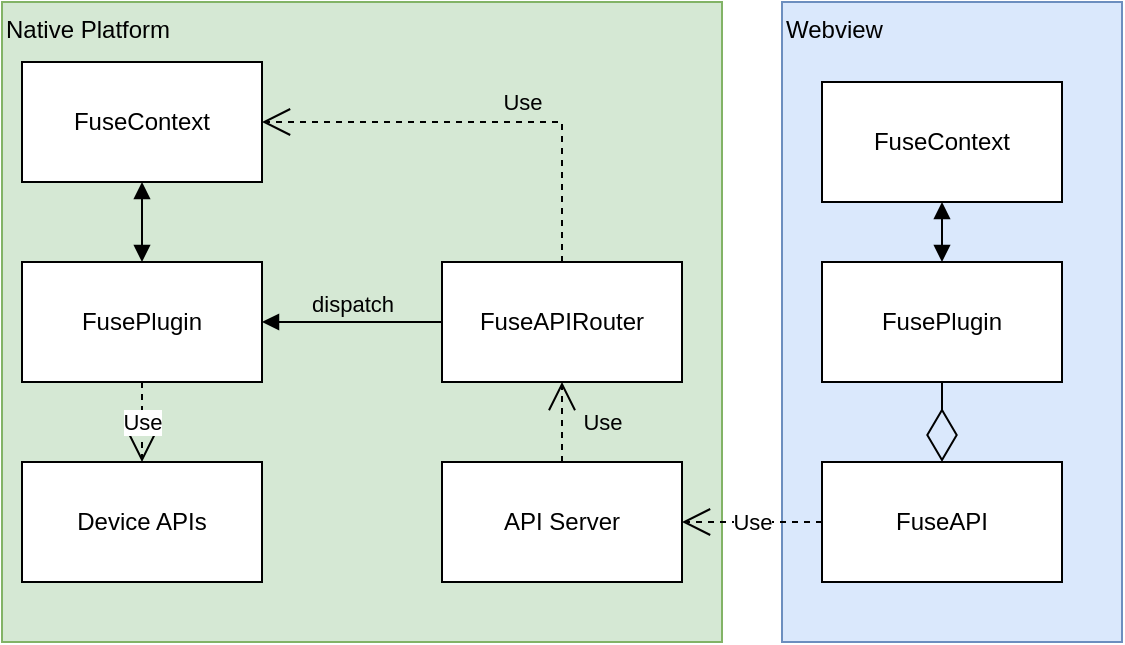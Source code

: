 <mxfile version="22.0.3" type="device">
  <diagram name="Page-1" id="18w3s1JcJk1HpVIib0J4">
    <mxGraphModel dx="1114" dy="999" grid="1" gridSize="10" guides="1" tooltips="1" connect="1" arrows="1" fold="1" page="1" pageScale="1" pageWidth="850" pageHeight="1100" math="0" shadow="0">
      <root>
        <mxCell id="0" />
        <mxCell id="1" parent="0" />
        <mxCell id="L-FO9ZeYMuGEKLxifyUo-43" value="Native Platform" style="rounded=0;whiteSpace=wrap;html=1;fillColor=#d5e8d4;strokeColor=#82b366;align=left;verticalAlign=top;" vertex="1" parent="1">
          <mxGeometry x="50" y="80" width="360" height="320" as="geometry" />
        </mxCell>
        <mxCell id="L-FO9ZeYMuGEKLxifyUo-44" value="Device APIs" style="rounded=0;whiteSpace=wrap;html=1;" vertex="1" parent="1">
          <mxGeometry x="60" y="310" width="120" height="60" as="geometry" />
        </mxCell>
        <mxCell id="L-FO9ZeYMuGEKLxifyUo-45" value="API Server" style="rounded=0;whiteSpace=wrap;html=1;" vertex="1" parent="1">
          <mxGeometry x="270" y="310" width="120" height="60" as="geometry" />
        </mxCell>
        <mxCell id="L-FO9ZeYMuGEKLxifyUo-46" value="FuseAPIRouter" style="rounded=0;whiteSpace=wrap;html=1;" vertex="1" parent="1">
          <mxGeometry x="270" y="210" width="120" height="60" as="geometry" />
        </mxCell>
        <mxCell id="L-FO9ZeYMuGEKLxifyUo-47" value="FuseContext" style="rounded=0;whiteSpace=wrap;html=1;" vertex="1" parent="1">
          <mxGeometry x="60" y="110" width="120" height="60" as="geometry" />
        </mxCell>
        <mxCell id="L-FO9ZeYMuGEKLxifyUo-48" value="FusePlugin" style="rounded=0;whiteSpace=wrap;html=1;" vertex="1" parent="1">
          <mxGeometry x="60" y="210" width="120" height="60" as="geometry" />
        </mxCell>
        <mxCell id="L-FO9ZeYMuGEKLxifyUo-50" value="" style="endArrow=block;startArrow=block;endFill=1;startFill=1;html=1;rounded=0;exitX=0.5;exitY=1;exitDx=0;exitDy=0;entryX=0.5;entryY=0;entryDx=0;entryDy=0;" edge="1" parent="1" source="L-FO9ZeYMuGEKLxifyUo-47" target="L-FO9ZeYMuGEKLxifyUo-48">
          <mxGeometry width="160" relative="1" as="geometry">
            <mxPoint x="140" y="420" as="sourcePoint" />
            <mxPoint x="300" y="420" as="targetPoint" />
          </mxGeometry>
        </mxCell>
        <mxCell id="L-FO9ZeYMuGEKLxifyUo-51" value="Use" style="endArrow=open;endSize=12;dashed=1;html=1;rounded=0;exitX=0.5;exitY=1;exitDx=0;exitDy=0;entryX=0.5;entryY=0;entryDx=0;entryDy=0;" edge="1" parent="1" source="L-FO9ZeYMuGEKLxifyUo-48" target="L-FO9ZeYMuGEKLxifyUo-44">
          <mxGeometry width="160" relative="1" as="geometry">
            <mxPoint x="130" y="670" as="sourcePoint" />
            <mxPoint x="290" y="670" as="targetPoint" />
          </mxGeometry>
        </mxCell>
        <mxCell id="L-FO9ZeYMuGEKLxifyUo-52" value="Use" style="endArrow=open;endSize=12;dashed=1;html=1;rounded=0;exitX=0.5;exitY=0;exitDx=0;exitDy=0;entryX=1;entryY=0.5;entryDx=0;entryDy=0;edgeStyle=orthogonalEdgeStyle;labelBackgroundColor=none;" edge="1" parent="1" source="L-FO9ZeYMuGEKLxifyUo-46" target="L-FO9ZeYMuGEKLxifyUo-47">
          <mxGeometry x="-0.182" y="-10" width="160" relative="1" as="geometry">
            <mxPoint x="530" y="150" as="sourcePoint" />
            <mxPoint x="690" y="150" as="targetPoint" />
            <mxPoint as="offset" />
          </mxGeometry>
        </mxCell>
        <mxCell id="L-FO9ZeYMuGEKLxifyUo-53" value="dispatch" style="html=1;verticalAlign=bottom;endArrow=block;curved=0;rounded=0;exitX=0;exitY=0.5;exitDx=0;exitDy=0;entryX=1;entryY=0.5;entryDx=0;entryDy=0;labelBackgroundColor=none;" edge="1" parent="1" source="L-FO9ZeYMuGEKLxifyUo-46" target="L-FO9ZeYMuGEKLxifyUo-48">
          <mxGeometry width="80" relative="1" as="geometry">
            <mxPoint x="270" y="630" as="sourcePoint" />
            <mxPoint x="350" y="630" as="targetPoint" />
          </mxGeometry>
        </mxCell>
        <mxCell id="L-FO9ZeYMuGEKLxifyUo-55" value="Use" style="endArrow=open;endSize=12;dashed=1;html=1;rounded=0;entryX=0.5;entryY=1;entryDx=0;entryDy=0;exitX=0.5;exitY=0;exitDx=0;exitDy=0;labelBackgroundColor=none;" edge="1" parent="1" source="L-FO9ZeYMuGEKLxifyUo-45" target="L-FO9ZeYMuGEKLxifyUo-46">
          <mxGeometry y="-20" width="160" relative="1" as="geometry">
            <mxPoint x="500" y="470" as="sourcePoint" />
            <mxPoint x="660" y="470" as="targetPoint" />
            <mxPoint as="offset" />
          </mxGeometry>
        </mxCell>
        <mxCell id="L-FO9ZeYMuGEKLxifyUo-56" value="Webview" style="rounded=0;whiteSpace=wrap;html=1;fillColor=#dae8fc;strokeColor=#6c8ebf;align=left;verticalAlign=top;" vertex="1" parent="1">
          <mxGeometry x="440" y="80" width="170" height="320" as="geometry" />
        </mxCell>
        <mxCell id="L-FO9ZeYMuGEKLxifyUo-19" value="" style="endArrow=block;startArrow=block;endFill=1;startFill=1;html=1;rounded=0;exitX=0.5;exitY=1;exitDx=0;exitDy=0;entryX=0.5;entryY=0;entryDx=0;entryDy=0;" edge="1" parent="1" source="L-FO9ZeYMuGEKLxifyUo-57" target="L-FO9ZeYMuGEKLxifyUo-58">
          <mxGeometry width="160" relative="1" as="geometry">
            <mxPoint x="380" y="850" as="sourcePoint" />
            <mxPoint x="540" y="850" as="targetPoint" />
          </mxGeometry>
        </mxCell>
        <mxCell id="L-FO9ZeYMuGEKLxifyUo-37" value="" style="endArrow=diamondThin;endFill=0;endSize=24;html=1;rounded=0;exitX=0.5;exitY=1;exitDx=0;exitDy=0;entryX=0.5;entryY=0;entryDx=0;entryDy=0;" edge="1" parent="1" source="L-FO9ZeYMuGEKLxifyUo-58" target="L-FO9ZeYMuGEKLxifyUo-59">
          <mxGeometry width="160" relative="1" as="geometry">
            <mxPoint x="330" y="910" as="sourcePoint" />
            <mxPoint x="490" y="910" as="targetPoint" />
          </mxGeometry>
        </mxCell>
        <mxCell id="L-FO9ZeYMuGEKLxifyUo-38" value="Use" style="endArrow=open;endSize=12;dashed=1;html=1;rounded=0;exitX=0;exitY=0.5;exitDx=0;exitDy=0;entryX=1;entryY=0.5;entryDx=0;entryDy=0;" edge="1" parent="1" source="L-FO9ZeYMuGEKLxifyUo-59" target="L-FO9ZeYMuGEKLxifyUo-45">
          <mxGeometry width="160" relative="1" as="geometry">
            <mxPoint x="600" y="640" as="sourcePoint" />
            <mxPoint x="370" y="500" as="targetPoint" />
          </mxGeometry>
        </mxCell>
        <mxCell id="L-FO9ZeYMuGEKLxifyUo-57" value="FuseContext" style="rounded=0;whiteSpace=wrap;html=1;" vertex="1" parent="1">
          <mxGeometry x="460" y="120" width="120" height="60" as="geometry" />
        </mxCell>
        <mxCell id="L-FO9ZeYMuGEKLxifyUo-58" value="FusePlugin" style="rounded=0;whiteSpace=wrap;html=1;" vertex="1" parent="1">
          <mxGeometry x="460" y="210" width="120" height="60" as="geometry" />
        </mxCell>
        <mxCell id="L-FO9ZeYMuGEKLxifyUo-59" value="FuseAPI" style="rounded=0;whiteSpace=wrap;html=1;" vertex="1" parent="1">
          <mxGeometry x="460" y="310" width="120" height="60" as="geometry" />
        </mxCell>
      </root>
    </mxGraphModel>
  </diagram>
</mxfile>
